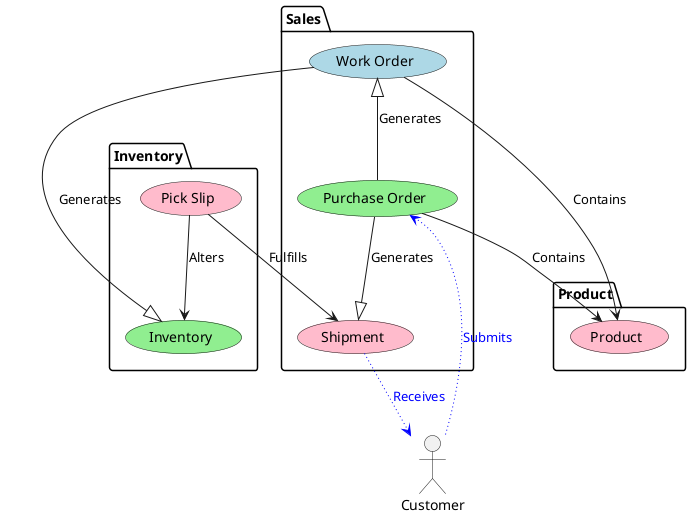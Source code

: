 @startuml
actor Customer as c

package Sales {
  usecase "Purchase Order" as PO #lightgreen
  usecase "Work Order" as WO #lightblue
  usecase "Shipment" as SM #FFBBCC
}

package Inventory {
  usecase "Pick Slip" as PS #FFBBCC
  usecase "Inventory" as Inv #lightgreen
}

package Product {
  usecase "Product" as Prod #FFBBCC
}

c --> PO #blue;line.dotted;text:blue : Submits
WO <|-- PO : Generates
PO --|> SM : Generates
SM --> c #blue;line.dotted;text:blue : Receives
WO --> Prod : Contains
PO --> Prod : Contains
PS --> SM : Fulfills
PS --> Inv : Alters
WO --|> Inv : Generates
@enduml